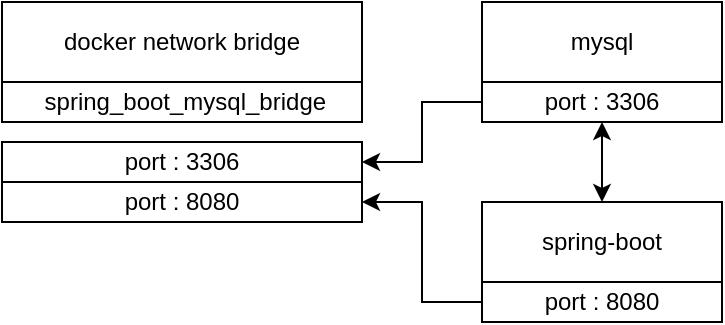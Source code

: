 <mxfile version="20.3.0" type="device"><diagram id="QdvIWdtChsyC5KuVEmtd" name="페이지-1"><mxGraphModel dx="813" dy="490" grid="1" gridSize="10" guides="1" tooltips="1" connect="1" arrows="1" fold="1" page="1" pageScale="1" pageWidth="500" pageHeight="500" math="0" shadow="0"><root><mxCell id="0"/><mxCell id="1" parent="0"/><mxCell id="C9n3o9kkwQS5mBccR_rG-15" value="" style="group" parent="1" vertex="1" connectable="0"><mxGeometry x="70" y="170" width="360" height="160" as="geometry"/></mxCell><mxCell id="C9n3o9kkwQS5mBccR_rG-1" value="&amp;nbsp;spring_boot_mysql_bridge" style="rounded=0;whiteSpace=wrap;html=1;" parent="C9n3o9kkwQS5mBccR_rG-15" vertex="1"><mxGeometry y="40" width="180" height="20" as="geometry"/></mxCell><mxCell id="C9n3o9kkwQS5mBccR_rG-4" value="docker network bridge" style="rounded=0;whiteSpace=wrap;html=1;" parent="C9n3o9kkwQS5mBccR_rG-15" vertex="1"><mxGeometry width="180" height="40" as="geometry"/></mxCell><mxCell id="C9n3o9kkwQS5mBccR_rG-5" value="mysql" style="rounded=0;whiteSpace=wrap;html=1;" parent="C9n3o9kkwQS5mBccR_rG-15" vertex="1"><mxGeometry x="240" width="120" height="40" as="geometry"/></mxCell><mxCell id="C9n3o9kkwQS5mBccR_rG-6" value="spring-boot" style="rounded=0;whiteSpace=wrap;html=1;" parent="C9n3o9kkwQS5mBccR_rG-15" vertex="1"><mxGeometry x="240" y="100" width="120" height="40" as="geometry"/></mxCell><mxCell id="C9n3o9kkwQS5mBccR_rG-7" value="port : 3306" style="rounded=0;whiteSpace=wrap;html=1;" parent="C9n3o9kkwQS5mBccR_rG-15" vertex="1"><mxGeometry y="70" width="180" height="20" as="geometry"/></mxCell><mxCell id="C9n3o9kkwQS5mBccR_rG-8" value="port : 8080" style="rounded=0;whiteSpace=wrap;html=1;" parent="C9n3o9kkwQS5mBccR_rG-15" vertex="1"><mxGeometry y="90" width="180" height="20" as="geometry"/></mxCell><mxCell id="C9n3o9kkwQS5mBccR_rG-11" style="edgeStyle=orthogonalEdgeStyle;rounded=0;orthogonalLoop=1;jettySize=auto;html=1;entryX=1;entryY=0.5;entryDx=0;entryDy=0;" parent="C9n3o9kkwQS5mBccR_rG-15" source="C9n3o9kkwQS5mBccR_rG-9" target="C9n3o9kkwQS5mBccR_rG-8" edge="1"><mxGeometry relative="1" as="geometry"/></mxCell><mxCell id="C9n3o9kkwQS5mBccR_rG-9" value="port : 8080" style="rounded=0;whiteSpace=wrap;html=1;" parent="C9n3o9kkwQS5mBccR_rG-15" vertex="1"><mxGeometry x="240" y="140" width="120" height="20" as="geometry"/></mxCell><mxCell id="C9n3o9kkwQS5mBccR_rG-12" style="edgeStyle=orthogonalEdgeStyle;rounded=0;orthogonalLoop=1;jettySize=auto;html=1;entryX=1;entryY=0.5;entryDx=0;entryDy=0;" parent="C9n3o9kkwQS5mBccR_rG-15" source="C9n3o9kkwQS5mBccR_rG-10" target="C9n3o9kkwQS5mBccR_rG-7" edge="1"><mxGeometry relative="1" as="geometry"/></mxCell><mxCell id="C9n3o9kkwQS5mBccR_rG-10" value="port : 3306" style="rounded=0;whiteSpace=wrap;html=1;" parent="C9n3o9kkwQS5mBccR_rG-15" vertex="1"><mxGeometry x="240" y="40" width="120" height="20" as="geometry"/></mxCell><mxCell id="C9n3o9kkwQS5mBccR_rG-14" value="" style="endArrow=classic;startArrow=classic;html=1;rounded=0;entryX=0.5;entryY=1;entryDx=0;entryDy=0;exitX=0.5;exitY=0;exitDx=0;exitDy=0;" parent="C9n3o9kkwQS5mBccR_rG-15" source="C9n3o9kkwQS5mBccR_rG-6" target="C9n3o9kkwQS5mBccR_rG-10" edge="1"><mxGeometry width="50" height="50" relative="1" as="geometry"><mxPoint x="231" y="120" as="sourcePoint"/><mxPoint x="281" y="70" as="targetPoint"/></mxGeometry></mxCell></root></mxGraphModel></diagram></mxfile>